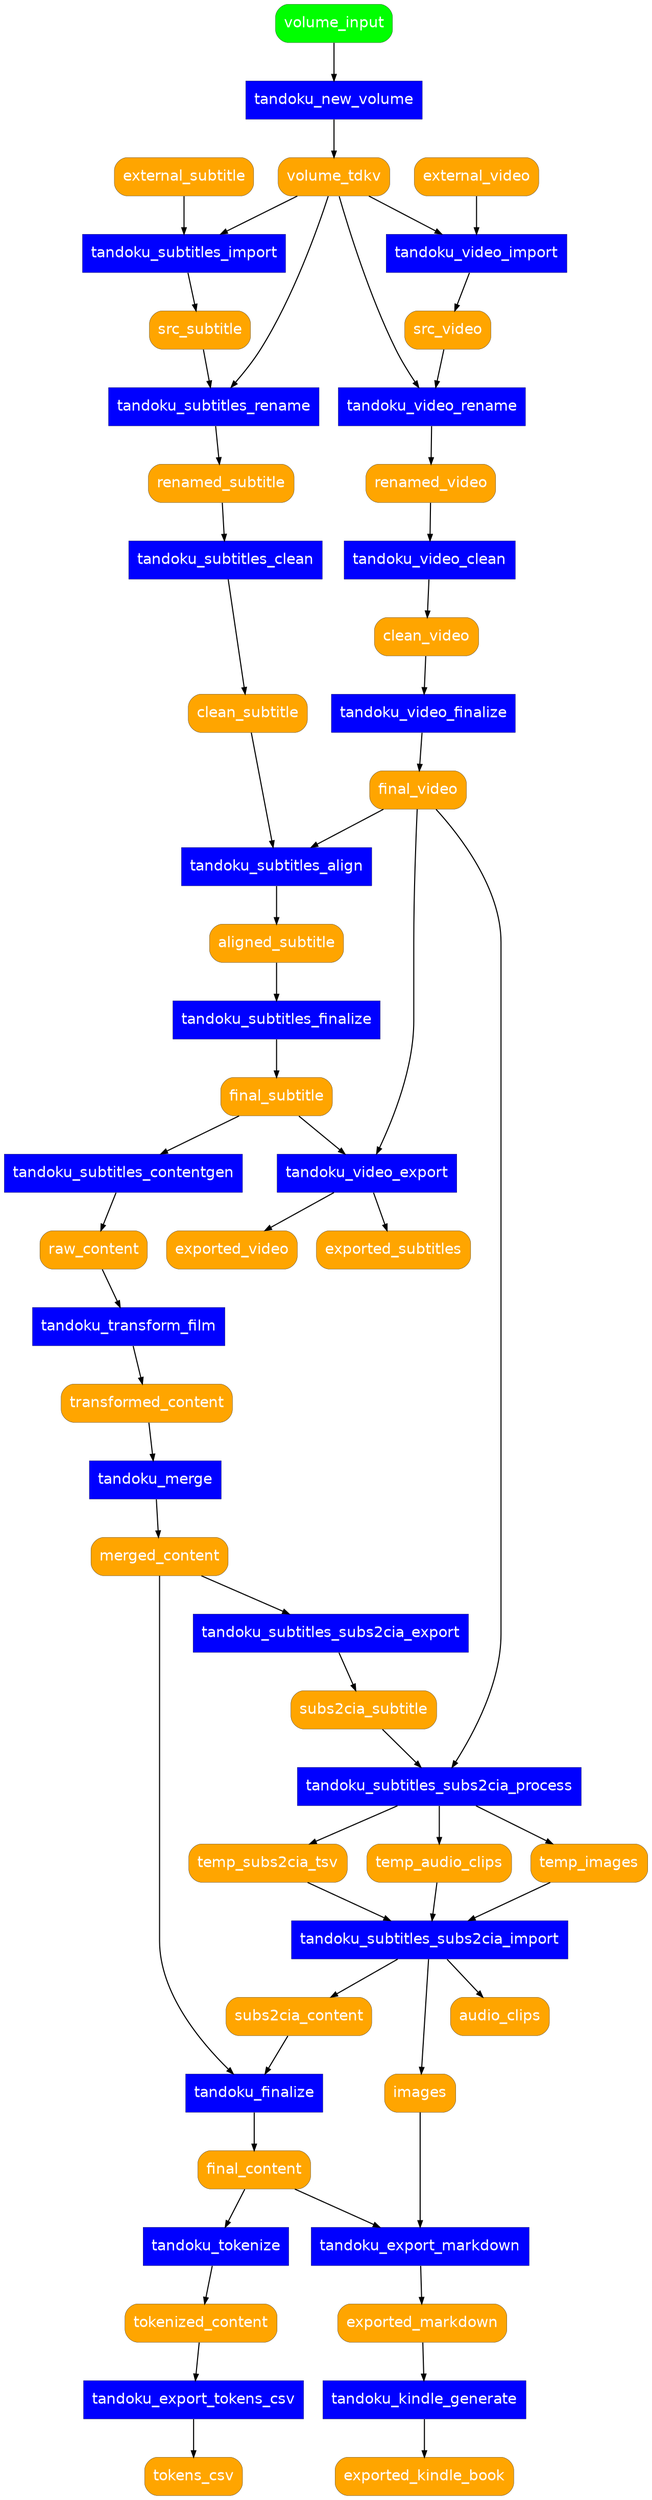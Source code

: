 # TODO: consider generating this from spreadsheet data using PSGraph
digraph {
    graph [fontname="Helvetica"];
    node [fontname="Helvetica" penwidth=0.2];
    edge [fontname="Helvetica" arrowsize="0.6"];

    # processes
    node [shape=rect style="filled" fillcolor=blue fontcolor=white];
    tandoku_new_volume

    tandoku_export_tokens_csv

    ## film processes
    tandoku_subtitles_import
    tandoku_subtitles_rename
    tandoku_subtitles_clean
    tandoku_subtitles_align
    tandoku_subtitles_finalize
    tandoku_subtitles_contentgen

    tandoku_video_import
    tandoku_video_rename
    tandoku_video_clean
    tandoku_video_finalize
    tandoku_video_export

    tandoku_transform_film

    tandoku_subtitles_subs2cia_export
    tandoku_subtitles_subs2cia_process
    tandoku_subtitles_subs2cia_import

    ## general content processes
    tandoku_merge
    tandoku_tokenize
    tandoku_finalize

    ## markdown, kindle export processses
    tandoku_export_markdown
    tandoku_kindle_generate

    # artifacts
    node [shape=rect style="filled,rounded" fillcolor=orange];
    volume_tdkv

    raw_content
    transformed_content
    merged_content
    tokenized_content
    final_content

    images

    audio_clips

    tokens_csv

    ## film artifacts
    external_subtitle
    src_subtitle
    renamed_subtitle
    clean_subtitle
    aligned_subtitle
    final_subtitle

    external_video
    src_video
    renamed_video
    clean_video
    final_video

    exported_video
    exported_subtitles

    subs2cia_subtitle
    temp_subs2cia_tsv
    temp_audio_clips
    temp_images
    subs2cia_content

    ## exported markdown, kindle
    exported_markdown
    exported_kindle_book

    # user input
    node [shape=rect style="filled,rounded" fillcolor=green];
    volume_input

    # edges
    volume_input -> tandoku_new_volume
    tandoku_new_volume -> volume_tdkv

    tokenized_content -> tandoku_export_tokens_csv
    tandoku_export_tokens_csv -> tokens_csv

    ## film edges
    external_subtitle -> tandoku_subtitles_import
    volume_tdkv -> tandoku_subtitles_import
    tandoku_subtitles_import -> src_subtitle
    src_subtitle -> tandoku_subtitles_rename
    volume_tdkv -> tandoku_subtitles_rename
    tandoku_subtitles_rename -> renamed_subtitle
    renamed_subtitle -> tandoku_subtitles_clean
    tandoku_subtitles_clean -> clean_subtitle

    external_video -> tandoku_video_import
    volume_tdkv -> tandoku_video_import
    tandoku_video_import -> src_video
    src_video -> tandoku_video_rename
    volume_tdkv -> tandoku_video_rename
    tandoku_video_rename -> renamed_video
    renamed_video -> tandoku_video_clean
    tandoku_video_clean -> clean_video
    clean_video -> tandoku_video_finalize
    tandoku_video_finalize -> final_video

    clean_subtitle -> tandoku_subtitles_align
    final_video -> tandoku_subtitles_align
    tandoku_subtitles_align -> aligned_subtitle
    aligned_subtitle -> tandoku_subtitles_finalize
    tandoku_subtitles_finalize -> final_subtitle

    final_subtitle -> tandoku_video_export
    final_video -> tandoku_video_export
    tandoku_video_export -> exported_video
    tandoku_video_export -> exported_subtitles

    final_subtitle -> tandoku_subtitles_contentgen
    tandoku_subtitles_contentgen -> raw_content

    raw_content -> tandoku_transform_film
    tandoku_transform_film -> transformed_content

    merged_content -> tandoku_subtitles_subs2cia_export
    tandoku_subtitles_subs2cia_export -> subs2cia_subtitle
    subs2cia_subtitle -> tandoku_subtitles_subs2cia_process
    final_video -> tandoku_subtitles_subs2cia_process
    tandoku_subtitles_subs2cia_process -> temp_subs2cia_tsv
    tandoku_subtitles_subs2cia_process -> temp_audio_clips
    tandoku_subtitles_subs2cia_process -> temp_images
    temp_subs2cia_tsv -> tandoku_subtitles_subs2cia_import
    temp_audio_clips -> tandoku_subtitles_subs2cia_import
    temp_images -> tandoku_subtitles_subs2cia_import
    tandoku_subtitles_subs2cia_import -> audio_clips
    tandoku_subtitles_subs2cia_import -> images
    tandoku_subtitles_subs2cia_import -> subs2cia_content
    subs2cia_content -> tandoku_finalize

    ## general content edges
    transformed_content -> tandoku_merge
    tandoku_merge -> merged_content
    merged_content -> tandoku_finalize
    tandoku_finalize -> final_content

    final_content -> tandoku_tokenize
    tandoku_tokenize -> tokenized_content

    ## markdown export
    final_content -> tandoku_export_markdown
    images -> tandoku_export_markdown
    tandoku_export_markdown -> exported_markdown

    ## kindle export
    exported_markdown -> tandoku_kindle_generate
    tandoku_kindle_generate -> exported_kindle_book
}